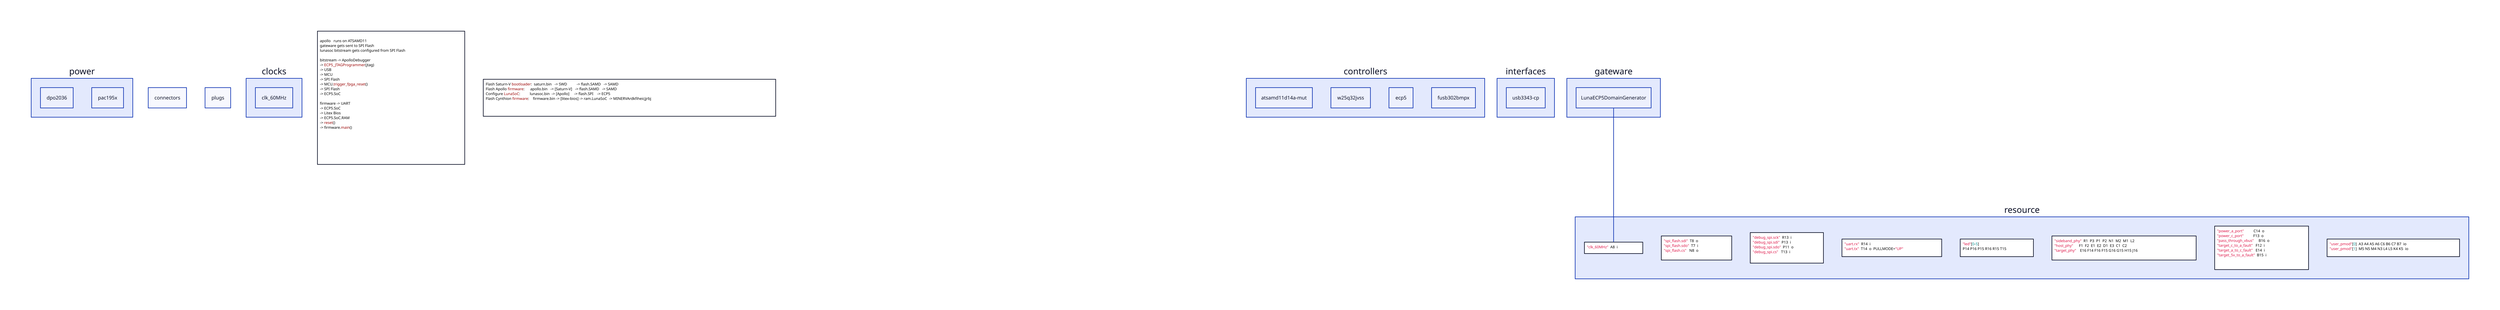 power: {
    # 4-Ch Over-voltage Protection for CC/SBU pins on USB Type-C
    dpo2036

    # Single/Multi-Channel Power Monitor with Accumulator, 32V Full-Scale Range
    pac195x
}

clocks: {
    # 60 MHz clock crystal
    osc_60: clk_60MHz
}

controllers: {
    # Cortex-M0+ Microcontroller @ 48MHz, 16KB Flash, 4KB SRAM
    atsamd11d14a-mut

    # 3V 32Mbit Serial Flash Memory With Dual, Quad SPI
    w25q32jvss

    # Lattice ECP5 FPGA
    ecp5

    # Programmable USB Type‐C Controller w/PD
    fusb302bmpx

}

interfaces: {
    # Enhanced Single Supply Hi-Speed USB ULPI Transceiver
    usb3343-cp
}

connectors: {
}

plugs: {
}

resource: {
    clk_60MHz: |c
        "clk_60MHz"  A8  i
    |

    spi_flash: |c
        "spi_flash.sdi"  T8  o
        "spi_flash.sdo"  T7  i
        "spi_flash.cs"   N8  o
    |

    debug_spi: |c
        "debug_spi.sck"  R13  i
        "debug_spi.sdi"  P13  i
        "debug_spi.sdo"  P11  o
        "debug_spi.cs"   T13  i
    |

    uart: |c
        "uart.rx"  R14  i
        "uart.tx"  T14  o  PULLMODE="UP"
    |

    leds: |c
        "led"[0-5]
        P14 P16 P15 R16 R15 T15
    |

    phy: |c
        "sideband_phy"  R1  P3  P1  P2  N1  M2  M1  L2
        "host_phy"      F1  F2  E1  E2  D1  E3  C1  C2
        "target_phy"    E16 F14 F16 F15 G16 G15 H15 J16
    |

    power: |c
        "power_a_port"          C14  o
        "power_c_port"          F13  o
        "pass_through_vbus"     B16  o
        "target_c_to_a_fault"   F12  i
        "target_a_to_c_fault"   E14  i
        "target_5v_to_a_fault"  B15  i
    |

    user_pmod: |c
        "user_pmod"[0]  A3 A4 A5 A6 C6 B6 C7 B7  io
        "user_pmod"[1]  M5 N5 M4 N3 L4 L5 K4 K5  io
    |
}

gateware.LunaECP5DomainGenerator -- resource.clk_60MHz

gateware: {
    LunaECP5DomainGenerator
}


Note: |c

    apollo   runs on ATSAMD11
    gateware gets sent to SPI Flash
    lunasoc bitstream gets configured from SPI Flash

    bitstream -> ApolloDebugger
              -> ECP5_JTAGProgrammer(jtag)
              -> USB
              -> MCU
              -> SPI Flash
              -> MCU.trigger_fpga_reset()
              -> SPI Flash
              -> ECP5.SoC

    firmware -> UART
             -> ECP5.SoC
             -> Litex Bios
             -> ECP5.SoC.RAM
             -> reset()
             -> firmware.main()
|

Bootstrap: |c
    Flash Saturn-V bootloader:  saturn.bin   -> SWD          -> flash.SAMD   -> SAMD
    Flash Apollo firmware:      apollo.bin   -> [Saturn-V]   -> flash.SAMD   -> SAMD
    Configure LunaSoC:          lunasoc.bin  -> [Apollo]     -> flash.SPI    -> ECP5
    Flash Cynthion firmware:    firmware.bin -> [litex-bios] -> ram.LunaSoC  -> MINERVArdkfiheicjjrbj

|


Questions: |md
    * What is the layout of the SAMD\'s flash?
    * What is the layout of the spi Flash?
      - Just the bitstream? start / stop address?
    * Does ATSAMD bootloader + firmware live on chip flash or spi flash?
|

Boot Challenges: |md
    * read SPI flash from LunaSoC
      - create a SPI Peripheral
      - read from SPI Peripheral
    * write to SPI flash from host
      - extend apollo to load arb data at arb address to SPI flash?
|

Debug Challenges: |md
    * Wire up the debug interface on minerva or vexriscv
    * Connect to it via openocd?
|
